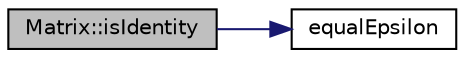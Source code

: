 digraph "Matrix::isIdentity"
{
 // INTERACTIVE_SVG=YES
  edge [fontname="Helvetica",fontsize="10",labelfontname="Helvetica",labelfontsize="10"];
  node [fontname="Helvetica",fontsize="10",shape=record];
  rankdir="LR";
  Node1 [label="Matrix::isIdentity",height=0.2,width=0.4,color="black", fillcolor="grey75", style="filled" fontcolor="black"];
  Node1 -> Node2 [color="midnightblue",fontsize="10",style="solid",fontname="Helvetica"];
  Node2 [label="equalEpsilon",height=0.2,width=0.4,color="black", fillcolor="white", style="filled",URL="$math_8h.html#a71104918ad12ae565be6df812d41b7a9",tooltip="Compare two floats with an Epsilon. "];
}
